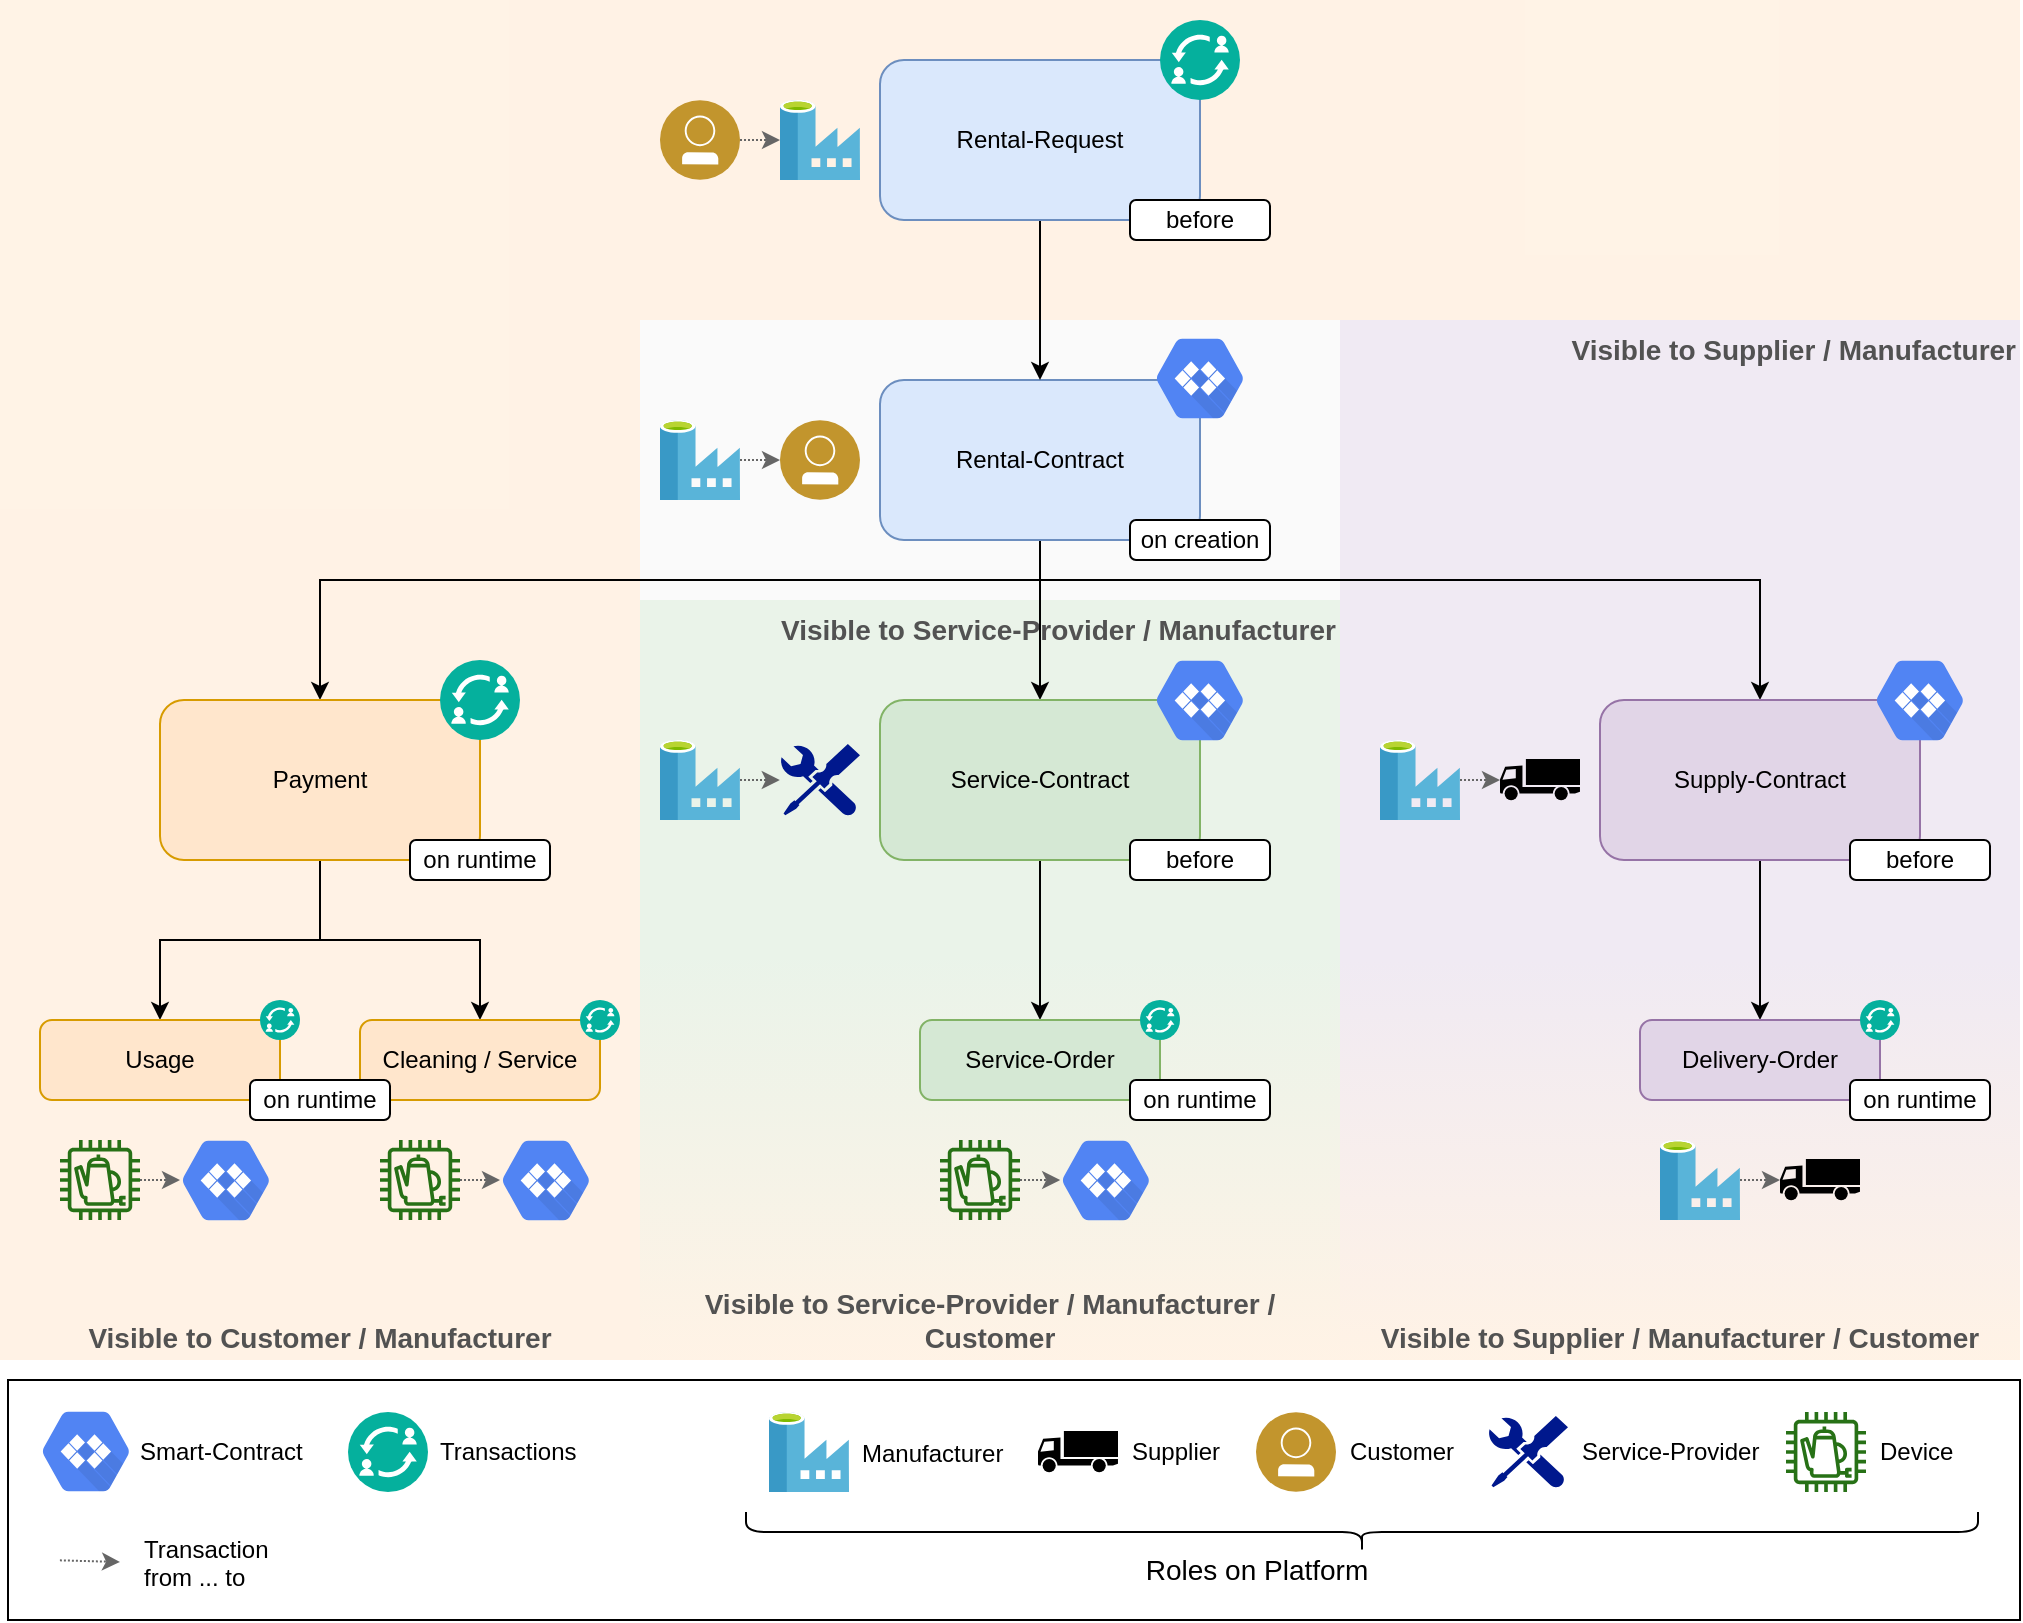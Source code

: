 <mxfile version="12.3.2" type="device" pages="1"><diagram id="JBlL6IenCXwXx9d3lVaV" name="Structure"><mxGraphModel dx="1707" dy="2156" grid="1" gridSize="10" guides="1" tooltips="1" connect="1" arrows="1" fold="1" page="1" pageScale="1" pageWidth="827" pageHeight="1169" math="0" shadow="0"><root><mxCell id="0"/><mxCell id="1" parent="0"/><mxCell id="LIQHGDy7ZEoPecn01-me-135" value="Visible to Supplier / Manufacturer&amp;nbsp;/ Customer" style="rounded=0;whiteSpace=wrap;html=1;strokeColor=none;fillColor=#E1D5E7;opacity=50;align=center;verticalAlign=bottom;fontColor=#525252;gradientColor=#FFE6CC;gradientDirection=south;fontSize=14;fontStyle=1" parent="1" vertex="1"><mxGeometry x="690" y="-630" width="340" height="200" as="geometry"/></mxCell><mxCell id="LIQHGDy7ZEoPecn01-me-136" value="Visible to Service-Provider / Manufacturer&amp;nbsp;/ Customer" style="rounded=0;whiteSpace=wrap;html=1;strokeColor=none;fillColor=#D5E8D4;opacity=50;align=center;verticalAlign=bottom;fontColor=#525252;gradientColor=#FFE6CC;gradientDirection=south;fontSize=14;fontStyle=1" parent="1" vertex="1"><mxGeometry x="340" y="-630" width="350" height="200" as="geometry"/></mxCell><mxCell id="LIQHGDy7ZEoPecn01-me-134" value="" style="rounded=0;whiteSpace=wrap;html=1;strokeColor=none;fillColor=#f5f5f5;opacity=50;fontColor=#333333;gradientColor=none;" parent="1" vertex="1"><mxGeometry x="340" y="-950" width="350" height="140" as="geometry"/></mxCell><mxCell id="LIQHGDy7ZEoPecn01-me-133" value="Visible to Service-Provider / Manufacturer" style="rounded=0;whiteSpace=wrap;html=1;strokeColor=none;fillColor=#D5E8D4;opacity=50;verticalAlign=top;align=right;fontColor=#525252;gradientColor=none;fontSize=14;fontStyle=1" parent="1" vertex="1"><mxGeometry x="340" y="-810" width="350" height="180" as="geometry"/></mxCell><mxCell id="LIQHGDy7ZEoPecn01-me-131" value="Visible to Supplier / Manufacturer" style="rounded=0;whiteSpace=wrap;html=1;strokeColor=none;fillColor=#E1D5E7;opacity=50;align=right;verticalAlign=top;fontColor=#525252;fontSize=14;fontStyle=1" parent="1" vertex="1"><mxGeometry x="690" y="-950" width="340" height="320" as="geometry"/></mxCell><mxCell id="LIQHGDy7ZEoPecn01-me-130" value="" style="rounded=0;whiteSpace=wrap;html=1;strokeColor=none;fillColor=#FFE6CC;opacity=50;" parent="1" vertex="1"><mxGeometry x="340" y="-1110" width="690" height="160" as="geometry"/></mxCell><mxCell id="LIQHGDy7ZEoPecn01-me-129" value="Visible to Customer / Manufacturer" style="rounded=0;whiteSpace=wrap;html=1;strokeColor=none;fillColor=#FFE6CC;opacity=50;verticalAlign=bottom;align=center;fontColor=#525252;fontSize=14;fontStyle=1" parent="1" vertex="1"><mxGeometry x="20" y="-1110" width="320" height="680" as="geometry"/></mxCell><mxCell id="LIQHGDy7ZEoPecn01-me-7" value="" style="edgeStyle=orthogonalEdgeStyle;rounded=0;orthogonalLoop=1;jettySize=auto;html=1;" parent="1" source="LIQHGDy7ZEoPecn01-me-3" target="LIQHGDy7ZEoPecn01-me-6" edge="1"><mxGeometry relative="1" as="geometry"/></mxCell><mxCell id="LIQHGDy7ZEoPecn01-me-9" value="" style="edgeStyle=elbowEdgeStyle;rounded=0;orthogonalLoop=1;jettySize=auto;html=1;elbow=vertical;" parent="1" source="LIQHGDy7ZEoPecn01-me-3" target="LIQHGDy7ZEoPecn01-me-8" edge="1"><mxGeometry relative="1" as="geometry"><Array as="points"><mxPoint x="720" y="-820"/></Array></mxGeometry></mxCell><mxCell id="LIQHGDy7ZEoPecn01-me-26" style="edgeStyle=elbowEdgeStyle;rounded=0;orthogonalLoop=1;jettySize=auto;elbow=vertical;html=1;" parent="1" source="LIQHGDy7ZEoPecn01-me-3" target="LIQHGDy7ZEoPecn01-me-23" edge="1"><mxGeometry relative="1" as="geometry"><Array as="points"><mxPoint x="360" y="-820"/></Array></mxGeometry></mxCell><mxCell id="LIQHGDy7ZEoPecn01-me-3" value="Rental-Contract" style="rounded=1;whiteSpace=wrap;html=1;fillColor=#dae8fc;strokeColor=#6c8ebf;" parent="1" vertex="1"><mxGeometry x="460" y="-920" width="160" height="80" as="geometry"/></mxCell><mxCell id="LIQHGDy7ZEoPecn01-me-16" style="edgeStyle=orthogonalEdgeStyle;rounded=0;orthogonalLoop=1;jettySize=auto;html=1;" parent="1" source="LIQHGDy7ZEoPecn01-me-8" target="LIQHGDy7ZEoPecn01-me-14" edge="1"><mxGeometry relative="1" as="geometry"/></mxCell><mxCell id="LIQHGDy7ZEoPecn01-me-8" value="Supply-Contract" style="rounded=1;whiteSpace=wrap;html=1;fillColor=#e1d5e7;strokeColor=#9673a6;" parent="1" vertex="1"><mxGeometry x="820" y="-760" width="160" height="80" as="geometry"/></mxCell><mxCell id="LIQHGDy7ZEoPecn01-me-11" value="" style="edgeStyle=orthogonalEdgeStyle;rounded=0;orthogonalLoop=1;jettySize=auto;html=1;" parent="1" source="LIQHGDy7ZEoPecn01-me-6" target="LIQHGDy7ZEoPecn01-me-10" edge="1"><mxGeometry relative="1" as="geometry"/></mxCell><mxCell id="LIQHGDy7ZEoPecn01-me-6" value="Service-Contract" style="rounded=1;whiteSpace=wrap;html=1;fillColor=#d5e8d4;strokeColor=#82b366;" parent="1" vertex="1"><mxGeometry x="460" y="-760" width="160" height="80" as="geometry"/></mxCell><mxCell id="LIQHGDy7ZEoPecn01-me-10" value="Service-Order" style="rounded=1;whiteSpace=wrap;html=1;fillColor=#d5e8d4;strokeColor=#82b366;" parent="1" vertex="1"><mxGeometry x="480" y="-600" width="120" height="40" as="geometry"/></mxCell><mxCell id="LIQHGDy7ZEoPecn01-me-14" value="Delivery-Order" style="rounded=1;whiteSpace=wrap;html=1;fillColor=#e1d5e7;strokeColor=#9673a6;" parent="1" vertex="1"><mxGeometry x="840" y="-600" width="120" height="40" as="geometry"/></mxCell><mxCell id="LIQHGDy7ZEoPecn01-me-27" style="edgeStyle=elbowEdgeStyle;rounded=0;orthogonalLoop=1;jettySize=auto;elbow=vertical;html=1;" parent="1" source="LIQHGDy7ZEoPecn01-me-23" target="LIQHGDy7ZEoPecn01-me-24" edge="1"><mxGeometry relative="1" as="geometry"/></mxCell><mxCell id="LIQHGDy7ZEoPecn01-me-28" style="edgeStyle=elbowEdgeStyle;rounded=0;orthogonalLoop=1;jettySize=auto;elbow=vertical;html=1;" parent="1" source="LIQHGDy7ZEoPecn01-me-23" target="LIQHGDy7ZEoPecn01-me-25" edge="1"><mxGeometry relative="1" as="geometry"/></mxCell><mxCell id="LIQHGDy7ZEoPecn01-me-23" value="Payment" style="rounded=1;whiteSpace=wrap;html=1;fillColor=#ffe6cc;strokeColor=#d79b00;" parent="1" vertex="1"><mxGeometry x="100" y="-760" width="160" height="80" as="geometry"/></mxCell><mxCell id="LIQHGDy7ZEoPecn01-me-24" value="Usage" style="rounded=1;whiteSpace=wrap;html=1;fillColor=#ffe6cc;strokeColor=#d79b00;" parent="1" vertex="1"><mxGeometry x="40" y="-600" width="120" height="40" as="geometry"/></mxCell><mxCell id="LIQHGDy7ZEoPecn01-me-25" value="Cleaning / Service" style="rounded=1;whiteSpace=wrap;html=1;fillColor=#ffe6cc;strokeColor=#d79b00;" parent="1" vertex="1"><mxGeometry x="200" y="-600" width="120" height="40" as="geometry"/></mxCell><mxCell id="LIQHGDy7ZEoPecn01-me-30" style="edgeStyle=elbowEdgeStyle;rounded=0;orthogonalLoop=1;jettySize=auto;elbow=vertical;html=1;" parent="1" source="LIQHGDy7ZEoPecn01-me-29" target="LIQHGDy7ZEoPecn01-me-3" edge="1"><mxGeometry relative="1" as="geometry"/></mxCell><mxCell id="LIQHGDy7ZEoPecn01-me-29" value="Rental-Request" style="rounded=1;whiteSpace=wrap;html=1;fillColor=#dae8fc;strokeColor=#6c8ebf;" parent="1" vertex="1"><mxGeometry x="460" y="-1080" width="160" height="80" as="geometry"/></mxCell><mxCell id="LIQHGDy7ZEoPecn01-me-48" value="" style="aspect=fixed;perimeter=ellipsePerimeter;html=1;align=center;shadow=0;dashed=0;fontColor=#4277BB;labelBackgroundColor=#ffffff;fontSize=12;spacingTop=3;image;image=img/lib/ibm/blockchain/transaction_manager.svg;" parent="1" vertex="1"><mxGeometry x="600" y="-1100" width="40" height="40" as="geometry"/></mxCell><mxCell id="LIQHGDy7ZEoPecn01-me-52" value="" style="aspect=fixed;perimeter=ellipsePerimeter;html=1;align=center;shadow=0;dashed=0;fontColor=#4277BB;labelBackgroundColor=#ffffff;fontSize=12;spacingTop=3;image;image=img/lib/ibm/blockchain/transaction_manager.svg;" parent="1" vertex="1"><mxGeometry x="240" y="-780" width="40" height="40" as="geometry"/></mxCell><mxCell id="LIQHGDy7ZEoPecn01-me-54" value="" style="aspect=fixed;perimeter=ellipsePerimeter;html=1;align=center;shadow=0;dashed=0;fontColor=#4277BB;labelBackgroundColor=#ffffff;fontSize=12;spacingTop=3;image;image=img/lib/ibm/blockchain/transaction_manager.svg;" parent="1" vertex="1"><mxGeometry x="310" y="-610" width="20" height="20" as="geometry"/></mxCell><mxCell id="LIQHGDy7ZEoPecn01-me-55" value="" style="aspect=fixed;perimeter=ellipsePerimeter;html=1;align=center;shadow=0;dashed=0;fontColor=#4277BB;labelBackgroundColor=#ffffff;fontSize=12;spacingTop=3;image;image=img/lib/ibm/blockchain/transaction_manager.svg;" parent="1" vertex="1"><mxGeometry x="150" y="-610" width="20" height="20" as="geometry"/></mxCell><mxCell id="LIQHGDy7ZEoPecn01-me-56" value="" style="aspect=fixed;perimeter=ellipsePerimeter;html=1;align=center;shadow=0;dashed=0;fontColor=#4277BB;labelBackgroundColor=#ffffff;fontSize=12;spacingTop=3;image;image=img/lib/ibm/blockchain/transaction_manager.svg;" parent="1" vertex="1"><mxGeometry x="590" y="-610" width="20" height="20" as="geometry"/></mxCell><mxCell id="LIQHGDy7ZEoPecn01-me-58" value="" style="aspect=fixed;perimeter=ellipsePerimeter;html=1;align=center;shadow=0;dashed=0;fontColor=#4277BB;labelBackgroundColor=#ffffff;fontSize=12;spacingTop=3;image;image=img/lib/ibm/blockchain/transaction_manager.svg;" parent="1" vertex="1"><mxGeometry x="950" y="-610" width="20" height="20" as="geometry"/></mxCell><mxCell id="LIQHGDy7ZEoPecn01-me-62" value="before" style="rounded=1;whiteSpace=wrap;html=1;" parent="1" vertex="1"><mxGeometry x="585" y="-1010" width="70" height="20" as="geometry"/></mxCell><mxCell id="LIQHGDy7ZEoPecn01-me-63" value="on creation" style="rounded=1;whiteSpace=wrap;html=1;" parent="1" vertex="1"><mxGeometry x="585" y="-850" width="70" height="20" as="geometry"/></mxCell><mxCell id="LIQHGDy7ZEoPecn01-me-64" value="on runtime" style="rounded=1;whiteSpace=wrap;html=1;" parent="1" vertex="1"><mxGeometry x="225" y="-690" width="70" height="20" as="geometry"/></mxCell><mxCell id="LIQHGDy7ZEoPecn01-me-67" value="before" style="rounded=1;whiteSpace=wrap;html=1;" parent="1" vertex="1"><mxGeometry x="585" y="-690" width="70" height="20" as="geometry"/></mxCell><mxCell id="LIQHGDy7ZEoPecn01-me-68" value="before" style="rounded=1;whiteSpace=wrap;html=1;" parent="1" vertex="1"><mxGeometry x="945" y="-690" width="70" height="20" as="geometry"/></mxCell><mxCell id="LIQHGDy7ZEoPecn01-me-69" value="on runtime" style="rounded=1;whiteSpace=wrap;html=1;" parent="1" vertex="1"><mxGeometry x="145" y="-570" width="70" height="20" as="geometry"/></mxCell><mxCell id="LIQHGDy7ZEoPecn01-me-70" value="on runtime" style="rounded=1;whiteSpace=wrap;html=1;" parent="1" vertex="1"><mxGeometry x="585" y="-570" width="70" height="20" as="geometry"/></mxCell><mxCell id="LIQHGDy7ZEoPecn01-me-71" value="on runtime" style="rounded=1;whiteSpace=wrap;html=1;" parent="1" vertex="1"><mxGeometry x="945" y="-570" width="70" height="20" as="geometry"/></mxCell><mxCell id="LIQHGDy7ZEoPecn01-me-84" value="" style="group" parent="1" vertex="1" connectable="0"><mxGeometry x="210" y="-540" width="100" height="48.5" as="geometry"/></mxCell><mxCell id="LIQHGDy7ZEoPecn01-me-76" value="" style="outlineConnect=0;fontColor=#232F3E;gradientColor=none;fillColor=#277116;strokeColor=none;dashed=0;verticalLabelPosition=bottom;verticalAlign=top;align=center;html=1;fontSize=12;fontStyle=0;aspect=fixed;pointerEvents=1;shape=mxgraph.aws4.coffee_pot;" parent="LIQHGDy7ZEoPecn01-me-84" vertex="1"><mxGeometry width="40" height="40" as="geometry"/></mxCell><mxCell id="LIQHGDy7ZEoPecn01-me-83" value="" style="edgeStyle=elbowEdgeStyle;rounded=0;orthogonalLoop=1;jettySize=auto;elbow=vertical;html=1;entryX=0;entryY=0.5;entryDx=0;entryDy=0;fillColor=#f5f5f5;strokeColor=#666666;dashed=1;dashPattern=1 1;" parent="LIQHGDy7ZEoPecn01-me-84" source="LIQHGDy7ZEoPecn01-me-76" edge="1"><mxGeometry relative="1" as="geometry"><mxPoint x="60" y="20" as="targetPoint"/></mxGeometry></mxCell><mxCell id="ukdp-7Ui4ZLI-ljFnTHV-4" value="" style="html=1;fillColor=#5184F3;strokeColor=none;verticalAlign=top;labelPosition=center;verticalLabelPosition=bottom;align=center;spacingTop=-6;fontSize=11;fontStyle=1;fontColor=#999999;shape=mxgraph.gcp2.hexIcon;prIcon=cloud_code" vertex="1" parent="LIQHGDy7ZEoPecn01-me-84"><mxGeometry x="50" y="-9" width="66" height="58.5" as="geometry"/></mxCell><mxCell id="LIQHGDy7ZEoPecn01-me-89" value="" style="group" parent="1" vertex="1" connectable="0"><mxGeometry x="490" y="-540" width="100" height="48.5" as="geometry"/></mxCell><mxCell id="LIQHGDy7ZEoPecn01-me-90" value="" style="outlineConnect=0;fontColor=#232F3E;gradientColor=none;fillColor=#277116;strokeColor=none;dashed=0;verticalLabelPosition=bottom;verticalAlign=top;align=center;html=1;fontSize=12;fontStyle=0;aspect=fixed;pointerEvents=1;shape=mxgraph.aws4.coffee_pot;" parent="LIQHGDy7ZEoPecn01-me-89" vertex="1"><mxGeometry width="40" height="40" as="geometry"/></mxCell><mxCell id="LIQHGDy7ZEoPecn01-me-92" value="" style="edgeStyle=elbowEdgeStyle;rounded=0;orthogonalLoop=1;jettySize=auto;elbow=vertical;html=1;entryX=0;entryY=0.5;entryDx=0;entryDy=0;fillColor=#f5f5f5;strokeColor=#666666;dashed=1;dashPattern=1 1;" parent="LIQHGDy7ZEoPecn01-me-89" source="LIQHGDy7ZEoPecn01-me-90" edge="1"><mxGeometry relative="1" as="geometry"><mxPoint x="60.095" y="19.952" as="targetPoint"/></mxGeometry></mxCell><mxCell id="ukdp-7Ui4ZLI-ljFnTHV-9" value="" style="html=1;fillColor=#5184F3;strokeColor=none;verticalAlign=top;labelPosition=center;verticalLabelPosition=bottom;align=center;spacingTop=-6;fontSize=11;fontStyle=1;fontColor=#999999;shape=mxgraph.gcp2.hexIcon;prIcon=cloud_code" vertex="1" parent="LIQHGDy7ZEoPecn01-me-89"><mxGeometry x="50" y="-9" width="66" height="58.5" as="geometry"/></mxCell><mxCell id="LIQHGDy7ZEoPecn01-me-100" value="" style="group" parent="1" vertex="1" connectable="0"><mxGeometry x="350" y="-1060" width="100" height="40" as="geometry"/></mxCell><mxCell id="LIQHGDy7ZEoPecn01-me-97" value="" style="aspect=fixed;html=1;points=[];align=center;image;fontSize=12;image=img/lib/mscae/Data_Factory.svg;" parent="LIQHGDy7ZEoPecn01-me-100" vertex="1"><mxGeometry x="60" width="40" height="40" as="geometry"/></mxCell><mxCell id="LIQHGDy7ZEoPecn01-me-99" style="edgeStyle=elbowEdgeStyle;rounded=0;orthogonalLoop=1;jettySize=auto;elbow=vertical;html=1;fillColor=#f5f5f5;strokeColor=#666666;dashed=1;dashPattern=1 1;" parent="LIQHGDy7ZEoPecn01-me-100" source="LIQHGDy7ZEoPecn01-me-98" target="LIQHGDy7ZEoPecn01-me-97" edge="1"><mxGeometry relative="1" as="geometry"/></mxCell><mxCell id="LIQHGDy7ZEoPecn01-me-98" value="" style="aspect=fixed;perimeter=ellipsePerimeter;html=1;align=center;shadow=0;dashed=0;fontColor=#4277BB;labelBackgroundColor=#ffffff;fontSize=12;spacingTop=3;image;image=img/lib/ibm/users/user.svg;" parent="LIQHGDy7ZEoPecn01-me-100" vertex="1"><mxGeometry width="40" height="40" as="geometry"/></mxCell><mxCell id="LIQHGDy7ZEoPecn01-me-106" value="" style="group" parent="1" vertex="1" connectable="0"><mxGeometry x="350" y="-900" width="100" height="40" as="geometry"/></mxCell><mxCell id="LIQHGDy7ZEoPecn01-me-104" value="" style="aspect=fixed;perimeter=ellipsePerimeter;html=1;align=center;shadow=0;dashed=0;fontColor=#4277BB;labelBackgroundColor=#ffffff;fontSize=12;spacingTop=3;image;image=img/lib/ibm/users/user.svg;" parent="LIQHGDy7ZEoPecn01-me-106" vertex="1"><mxGeometry x="60" width="40" height="40" as="geometry"/></mxCell><mxCell id="LIQHGDy7ZEoPecn01-me-105" style="edgeStyle=elbowEdgeStyle;rounded=0;orthogonalLoop=1;jettySize=auto;elbow=vertical;html=1;entryX=0;entryY=0.5;entryDx=0;entryDy=0;fillColor=#f5f5f5;strokeColor=#666666;dashed=1;dashPattern=1 1;" parent="LIQHGDy7ZEoPecn01-me-106" source="LIQHGDy7ZEoPecn01-me-102" target="LIQHGDy7ZEoPecn01-me-104" edge="1"><mxGeometry relative="1" as="geometry"/></mxCell><mxCell id="LIQHGDy7ZEoPecn01-me-102" value="" style="aspect=fixed;html=1;points=[];align=center;image;fontSize=12;image=img/lib/mscae/Data_Factory.svg;" parent="LIQHGDy7ZEoPecn01-me-106" vertex="1"><mxGeometry width="40" height="40" as="geometry"/></mxCell><mxCell id="LIQHGDy7ZEoPecn01-me-113" value="" style="group" parent="1" vertex="1" connectable="0"><mxGeometry x="350" y="-740" width="100" height="40" as="geometry"/></mxCell><mxCell id="LIQHGDy7ZEoPecn01-me-109" style="edgeStyle=elbowEdgeStyle;rounded=0;orthogonalLoop=1;jettySize=auto;elbow=vertical;html=1;entryX=0;entryY=0.5;entryDx=0;entryDy=0;fillColor=#f5f5f5;strokeColor=#666666;dashed=1;dashPattern=1 1;" parent="LIQHGDy7ZEoPecn01-me-113" source="LIQHGDy7ZEoPecn01-me-110" edge="1"><mxGeometry relative="1" as="geometry"><mxPoint x="59.897" y="20.276" as="targetPoint"/><Array as="points"><mxPoint x="50" y="20"/></Array></mxGeometry></mxCell><mxCell id="LIQHGDy7ZEoPecn01-me-110" value="" style="aspect=fixed;html=1;points=[];align=center;image;fontSize=12;image=img/lib/mscae/Data_Factory.svg;" parent="LIQHGDy7ZEoPecn01-me-113" vertex="1"><mxGeometry width="40" height="40" as="geometry"/></mxCell><mxCell id="LIQHGDy7ZEoPecn01-me-111" value="" style="aspect=fixed;pointerEvents=1;shadow=0;dashed=0;html=1;strokeColor=none;labelPosition=center;verticalLabelPosition=bottom;verticalAlign=top;align=center;fillColor=#00188D;shape=mxgraph.mscae.enterprise.tool;" parent="LIQHGDy7ZEoPecn01-me-113" vertex="1"><mxGeometry x="60" y="2" width="40" height="36" as="geometry"/></mxCell><mxCell id="LIQHGDy7ZEoPecn01-me-118" value="" style="group" parent="1" vertex="1" connectable="0"><mxGeometry x="710" y="-740" width="100.0" height="40" as="geometry"/></mxCell><mxCell id="LIQHGDy7ZEoPecn01-me-112" value="" style="shape=mxgraph.signs.transportation.truck_1;html=1;fillColor=#000000;strokeColor=none;verticalLabelPosition=bottom;verticalAlign=top;align=center;aspect=fixed;" parent="LIQHGDy7ZEoPecn01-me-118" vertex="1"><mxGeometry x="60.0" y="9.5" width="40" height="20.61" as="geometry"/></mxCell><mxCell id="LIQHGDy7ZEoPecn01-me-115" style="edgeStyle=elbowEdgeStyle;rounded=0;orthogonalLoop=1;jettySize=auto;elbow=vertical;html=1;entryX=0;entryY=0.5;entryDx=0;entryDy=0;entryPerimeter=0;fillColor=#f5f5f5;strokeColor=#666666;dashed=1;dashPattern=1 1;" parent="LIQHGDy7ZEoPecn01-me-118" source="LIQHGDy7ZEoPecn01-me-116" target="LIQHGDy7ZEoPecn01-me-112" edge="1"><mxGeometry relative="1" as="geometry"><mxPoint x="50" y="20" as="targetPoint"/><Array as="points"><mxPoint x="50" y="20"/></Array></mxGeometry></mxCell><mxCell id="LIQHGDy7ZEoPecn01-me-116" value="" style="aspect=fixed;html=1;points=[];align=center;image;fontSize=12;image=img/lib/mscae/Data_Factory.svg;" parent="LIQHGDy7ZEoPecn01-me-118" vertex="1"><mxGeometry width="40" height="40" as="geometry"/></mxCell><mxCell id="LIQHGDy7ZEoPecn01-me-119" value="" style="group" parent="1" vertex="1" connectable="0"><mxGeometry x="850" y="-540" width="100.0" height="40" as="geometry"/></mxCell><mxCell id="LIQHGDy7ZEoPecn01-me-120" value="" style="shape=mxgraph.signs.transportation.truck_1;html=1;fillColor=#000000;strokeColor=none;verticalLabelPosition=bottom;verticalAlign=top;align=center;aspect=fixed;" parent="LIQHGDy7ZEoPecn01-me-119" vertex="1"><mxGeometry x="60.0" y="9.5" width="40" height="20.61" as="geometry"/></mxCell><mxCell id="LIQHGDy7ZEoPecn01-me-121" style="edgeStyle=elbowEdgeStyle;rounded=0;orthogonalLoop=1;jettySize=auto;elbow=vertical;html=1;entryX=0;entryY=0.5;entryDx=0;entryDy=0;entryPerimeter=0;dashed=1;dashPattern=1 1;fillColor=#f5f5f5;strokeColor=#666666;" parent="LIQHGDy7ZEoPecn01-me-119" source="LIQHGDy7ZEoPecn01-me-122" target="LIQHGDy7ZEoPecn01-me-120" edge="1"><mxGeometry relative="1" as="geometry"><mxPoint x="50" y="20" as="targetPoint"/><Array as="points"><mxPoint x="50" y="20"/></Array></mxGeometry></mxCell><mxCell id="LIQHGDy7ZEoPecn01-me-122" value="" style="aspect=fixed;html=1;points=[];align=center;image;fontSize=12;image=img/lib/mscae/Data_Factory.svg;" parent="LIQHGDy7ZEoPecn01-me-119" vertex="1"><mxGeometry width="40" height="40" as="geometry"/></mxCell><mxCell id="LIQHGDy7ZEoPecn01-me-125" value="" style="group" parent="1" vertex="1" connectable="0"><mxGeometry x="50" y="-540" width="100" height="48.5" as="geometry"/></mxCell><mxCell id="LIQHGDy7ZEoPecn01-me-126" value="" style="outlineConnect=0;fontColor=#232F3E;gradientColor=none;fillColor=#277116;strokeColor=none;dashed=0;verticalLabelPosition=bottom;verticalAlign=top;align=center;html=1;fontSize=12;fontStyle=0;aspect=fixed;pointerEvents=1;shape=mxgraph.aws4.coffee_pot;" parent="LIQHGDy7ZEoPecn01-me-125" vertex="1"><mxGeometry width="40" height="40" as="geometry"/></mxCell><mxCell id="LIQHGDy7ZEoPecn01-me-128" value="" style="edgeStyle=elbowEdgeStyle;rounded=0;orthogonalLoop=1;jettySize=auto;elbow=vertical;html=1;entryX=0;entryY=0.5;entryDx=0;entryDy=0;dashed=1;dashPattern=1 1;fillColor=#f5f5f5;strokeColor=#666666;" parent="LIQHGDy7ZEoPecn01-me-125" source="LIQHGDy7ZEoPecn01-me-126" edge="1"><mxGeometry relative="1" as="geometry"><mxPoint x="60" y="20" as="targetPoint"/></mxGeometry></mxCell><mxCell id="ukdp-7Ui4ZLI-ljFnTHV-2" value="" style="html=1;fillColor=#5184F3;strokeColor=none;verticalAlign=top;labelPosition=center;verticalLabelPosition=bottom;align=center;spacingTop=-6;fontSize=11;fontStyle=1;fontColor=#999999;shape=mxgraph.gcp2.hexIcon;prIcon=cloud_code" vertex="1" parent="LIQHGDy7ZEoPecn01-me-125"><mxGeometry x="50" y="-9" width="66" height="58.5" as="geometry"/></mxCell><mxCell id="LIQHGDy7ZEoPecn01-me-46" value="" style="rounded=0;whiteSpace=wrap;html=1;" parent="1" vertex="1"><mxGeometry x="24" y="-420" width="1006" height="120" as="geometry"/></mxCell><mxCell id="LIQHGDy7ZEoPecn01-me-138" value="" style="group" parent="1" vertex="1" connectable="0"><mxGeometry x="43.5" y="-404" width="144.5" height="49.5" as="geometry"/></mxCell><mxCell id="LIQHGDy7ZEoPecn01-me-37" value="Smart-Contract" style="text;html=1;resizable=0;points=[];autosize=1;align=left;verticalAlign=top;spacingTop=-4;" parent="LIQHGDy7ZEoPecn01-me-138" vertex="1"><mxGeometry x="44.5" y="10" width="100" height="20" as="geometry"/></mxCell><mxCell id="ukdp-7Ui4ZLI-ljFnTHV-3" value="" style="html=1;fillColor=#5184F3;strokeColor=none;verticalAlign=top;labelPosition=center;verticalLabelPosition=bottom;align=center;spacingTop=-6;fontSize=11;fontStyle=1;fontColor=#999999;shape=mxgraph.gcp2.hexIcon;prIcon=cloud_code" vertex="1" parent="LIQHGDy7ZEoPecn01-me-138"><mxGeometry x="-13.5" y="-9.5" width="66" height="58.5" as="geometry"/></mxCell><mxCell id="LIQHGDy7ZEoPecn01-me-139" value="" style="group" parent="1" vertex="1" connectable="0"><mxGeometry x="194" y="-404" width="124.5" height="40" as="geometry"/></mxCell><mxCell id="LIQHGDy7ZEoPecn01-me-31" value="" style="aspect=fixed;perimeter=ellipsePerimeter;html=1;align=center;shadow=0;dashed=0;fontColor=#4277BB;labelBackgroundColor=#ffffff;fontSize=12;spacingTop=3;image;image=img/lib/ibm/blockchain/transaction_manager.svg;" parent="LIQHGDy7ZEoPecn01-me-139" vertex="1"><mxGeometry width="40" height="40" as="geometry"/></mxCell><mxCell id="LIQHGDy7ZEoPecn01-me-38" value="Transactions" style="text;html=1;resizable=0;points=[];autosize=1;align=left;verticalAlign=top;spacingTop=-4;" parent="LIQHGDy7ZEoPecn01-me-139" vertex="1"><mxGeometry x="43.5" y="10" width="80" height="20" as="geometry"/></mxCell><mxCell id="LIQHGDy7ZEoPecn01-me-140" value="" style="group" parent="1" vertex="1" connectable="0"><mxGeometry x="404.5" y="-404" width="134.5" height="40" as="geometry"/></mxCell><mxCell id="LIQHGDy7ZEoPecn01-me-35" value="" style="aspect=fixed;html=1;points=[];align=center;image;fontSize=12;image=img/lib/mscae/Data_Factory.svg;" parent="LIQHGDy7ZEoPecn01-me-140" vertex="1"><mxGeometry width="40" height="40" as="geometry"/></mxCell><mxCell id="LIQHGDy7ZEoPecn01-me-39" value="Manufacturer" style="text;html=1;resizable=0;points=[];autosize=1;align=left;verticalAlign=top;spacingTop=-4;" parent="LIQHGDy7ZEoPecn01-me-140" vertex="1"><mxGeometry x="44.5" y="11" width="90" height="20" as="geometry"/></mxCell><mxCell id="LIQHGDy7ZEoPecn01-me-141" value="" style="group" parent="1" vertex="1" connectable="0"><mxGeometry x="539.0" y="-394.5" width="104.5" height="20.61" as="geometry"/></mxCell><mxCell id="LIQHGDy7ZEoPecn01-me-36" value="" style="shape=mxgraph.signs.transportation.truck_1;html=1;fillColor=#000000;strokeColor=none;verticalLabelPosition=bottom;verticalAlign=top;align=center;aspect=fixed;" parent="LIQHGDy7ZEoPecn01-me-141" vertex="1"><mxGeometry width="40" height="20.61" as="geometry"/></mxCell><mxCell id="LIQHGDy7ZEoPecn01-me-40" value="Supplier" style="text;html=1;resizable=0;points=[];autosize=1;align=left;verticalAlign=top;spacingTop=-4;" parent="LIQHGDy7ZEoPecn01-me-141" vertex="1"><mxGeometry x="44.5" y="0.5" width="60" height="20" as="geometry"/></mxCell><mxCell id="LIQHGDy7ZEoPecn01-me-142" value="" style="group" parent="1" vertex="1" connectable="0"><mxGeometry x="648" y="-404" width="114.5" height="40" as="geometry"/></mxCell><mxCell id="LIQHGDy7ZEoPecn01-me-34" value="" style="aspect=fixed;perimeter=ellipsePerimeter;html=1;align=center;shadow=0;dashed=0;fontColor=#4277BB;labelBackgroundColor=#ffffff;fontSize=12;spacingTop=3;image;image=img/lib/ibm/users/user.svg;" parent="LIQHGDy7ZEoPecn01-me-142" vertex="1"><mxGeometry width="40" height="40" as="geometry"/></mxCell><mxCell id="LIQHGDy7ZEoPecn01-me-41" value="Customer" style="text;html=1;resizable=0;points=[];autosize=1;align=left;verticalAlign=top;spacingTop=-4;" parent="LIQHGDy7ZEoPecn01-me-142" vertex="1"><mxGeometry x="44.5" y="10" width="70" height="20" as="geometry"/></mxCell><mxCell id="LIQHGDy7ZEoPecn01-me-143" value="" style="group" parent="1" vertex="1" connectable="0"><mxGeometry x="764" y="-402" width="144.5" height="36" as="geometry"/></mxCell><mxCell id="LIQHGDy7ZEoPecn01-me-42" value="" style="aspect=fixed;pointerEvents=1;shadow=0;dashed=0;html=1;strokeColor=none;labelPosition=center;verticalLabelPosition=bottom;verticalAlign=top;align=center;fillColor=#00188D;shape=mxgraph.mscae.enterprise.tool;" parent="LIQHGDy7ZEoPecn01-me-143" vertex="1"><mxGeometry width="40" height="36" as="geometry"/></mxCell><mxCell id="LIQHGDy7ZEoPecn01-me-43" value="Service-Provider" style="text;html=1;resizable=0;points=[];autosize=1;align=left;verticalAlign=top;spacingTop=-4;" parent="LIQHGDy7ZEoPecn01-me-143" vertex="1"><mxGeometry x="44.5" y="8" width="100" height="20" as="geometry"/></mxCell><mxCell id="LIQHGDy7ZEoPecn01-me-144" value="" style="group" parent="1" vertex="1" connectable="0"><mxGeometry x="913" y="-404" width="94.5" height="40" as="geometry"/></mxCell><mxCell id="LIQHGDy7ZEoPecn01-me-72" value="" style="outlineConnect=0;fontColor=#232F3E;gradientColor=none;fillColor=#277116;strokeColor=none;dashed=0;verticalLabelPosition=bottom;verticalAlign=top;align=center;html=1;fontSize=12;fontStyle=0;aspect=fixed;pointerEvents=1;shape=mxgraph.aws4.coffee_pot;" parent="LIQHGDy7ZEoPecn01-me-144" vertex="1"><mxGeometry width="40" height="40" as="geometry"/></mxCell><mxCell id="LIQHGDy7ZEoPecn01-me-73" value="Device" style="text;html=1;resizable=0;points=[];autosize=1;align=left;verticalAlign=top;spacingTop=-4;" parent="LIQHGDy7ZEoPecn01-me-144" vertex="1"><mxGeometry x="44.5" y="10" width="50" height="20" as="geometry"/></mxCell><mxCell id="ukdp-7Ui4ZLI-ljFnTHV-6" value="" style="html=1;fillColor=#5184F3;strokeColor=none;verticalAlign=top;labelPosition=center;verticalLabelPosition=bottom;align=center;spacingTop=-6;fontSize=11;fontStyle=1;fontColor=#999999;shape=mxgraph.gcp2.hexIcon;prIcon=cloud_code" vertex="1" parent="1"><mxGeometry x="587" y="-950" width="66" height="58.5" as="geometry"/></mxCell><mxCell id="ukdp-7Ui4ZLI-ljFnTHV-7" value="" style="html=1;fillColor=#5184F3;strokeColor=none;verticalAlign=top;labelPosition=center;verticalLabelPosition=bottom;align=center;spacingTop=-6;fontSize=11;fontStyle=1;fontColor=#999999;shape=mxgraph.gcp2.hexIcon;prIcon=cloud_code" vertex="1" parent="1"><mxGeometry x="587" y="-789" width="66" height="58.5" as="geometry"/></mxCell><mxCell id="ukdp-7Ui4ZLI-ljFnTHV-8" value="" style="html=1;fillColor=#5184F3;strokeColor=none;verticalAlign=top;labelPosition=center;verticalLabelPosition=bottom;align=center;spacingTop=-6;fontSize=11;fontStyle=1;fontColor=#999999;shape=mxgraph.gcp2.hexIcon;prIcon=cloud_code" vertex="1" parent="1"><mxGeometry x="947" y="-789" width="66" height="58.5" as="geometry"/></mxCell><mxCell id="ukdp-7Ui4ZLI-ljFnTHV-17" value="" style="edgeStyle=elbowEdgeStyle;rounded=0;orthogonalLoop=1;jettySize=auto;elbow=vertical;html=1;dashed=1;dashPattern=1 1;fillColor=#f5f5f5;strokeColor=#666666;" edge="1" parent="1"><mxGeometry relative="1" as="geometry"><mxPoint x="80" y="-329" as="targetPoint"/><mxPoint x="49.954" y="-329.833" as="sourcePoint"/><Array as="points"><mxPoint x="70" y="-329"/></Array></mxGeometry></mxCell><mxCell id="ukdp-7Ui4ZLI-ljFnTHV-18" value="" style="group" vertex="1" connectable="0" parent="1"><mxGeometry x="43.5" y="-350" width="144.5" height="49.5" as="geometry"/></mxCell><mxCell id="ukdp-7Ui4ZLI-ljFnTHV-19" value="Transaction&lt;br&gt;from ... to" style="text;html=1;resizable=0;points=[];autosize=1;align=left;verticalAlign=top;spacingTop=-4;" vertex="1" parent="ukdp-7Ui4ZLI-ljFnTHV-18"><mxGeometry x="46.5" y="5" width="80" height="30" as="geometry"/></mxCell><mxCell id="ukdp-7Ui4ZLI-ljFnTHV-21" value="" style="shape=curlyBracket;whiteSpace=wrap;html=1;rounded=1;fontSize=14;rotation=-90;" vertex="1" parent="1"><mxGeometry x="691" y="-652" width="20" height="616" as="geometry"/></mxCell><mxCell id="ukdp-7Ui4ZLI-ljFnTHV-22" value="Roles on Platform" style="text;html=1;align=center;verticalAlign=middle;resizable=0;points=[];;autosize=1;fontSize=14;" vertex="1" parent="1"><mxGeometry x="583" y="-335" width="130" height="20" as="geometry"/></mxCell></root></mxGraphModel></diagram></mxfile>